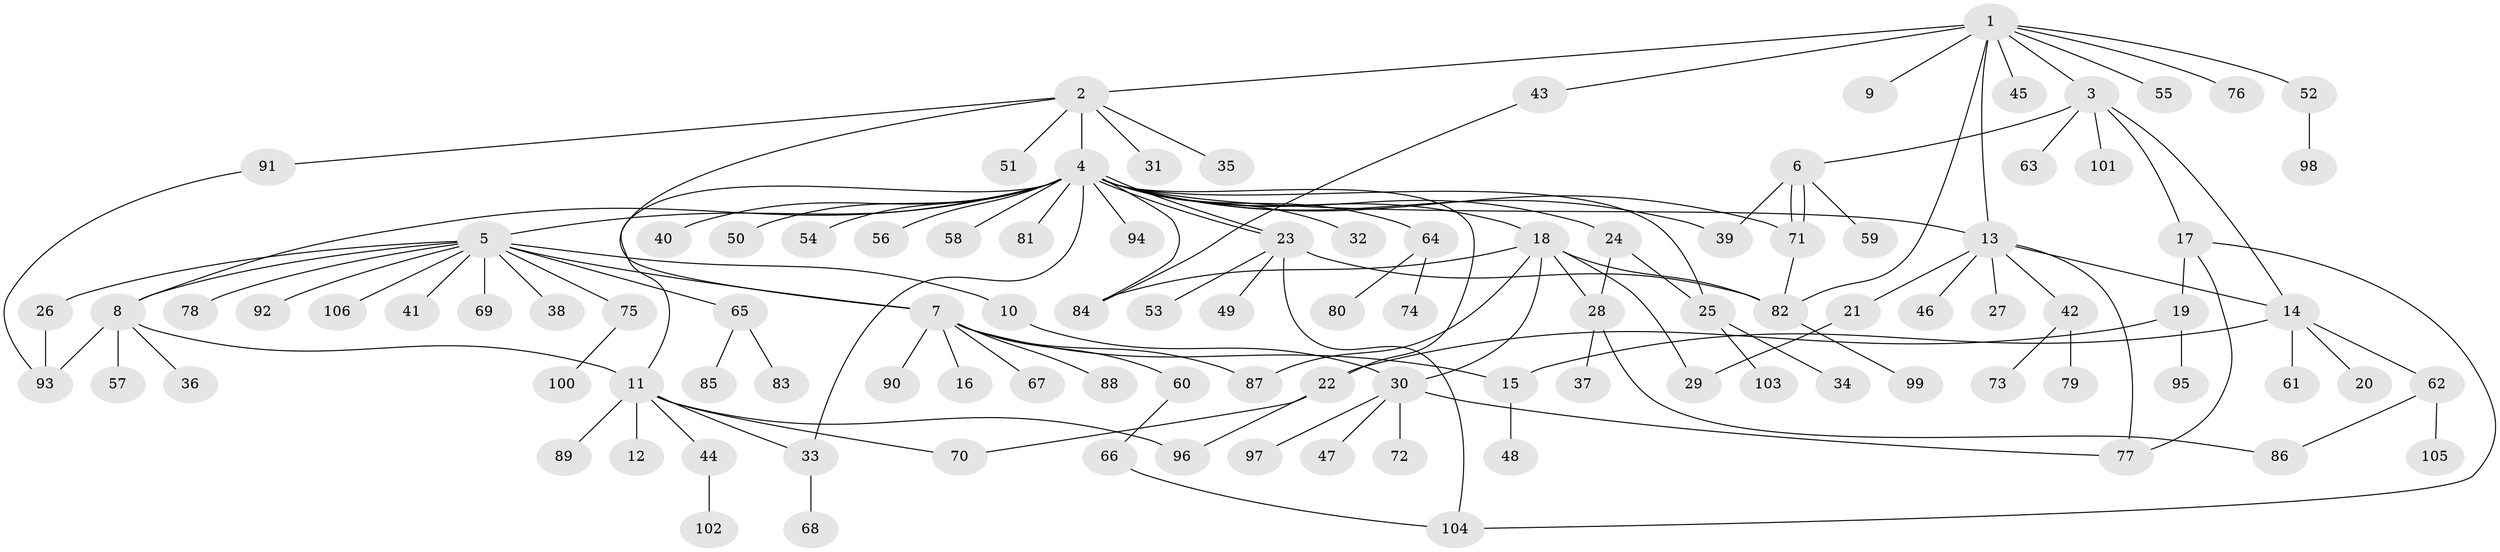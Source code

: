 // coarse degree distribution, {9: 0.03225806451612903, 7: 0.06451612903225806, 11: 0.03225806451612903, 10: 0.03225806451612903, 5: 0.06451612903225806, 6: 0.03225806451612903, 3: 0.0967741935483871, 2: 0.0967741935483871, 1: 0.5483870967741935}
// Generated by graph-tools (version 1.1) at 2025/18/03/04/25 18:18:19]
// undirected, 106 vertices, 136 edges
graph export_dot {
graph [start="1"]
  node [color=gray90,style=filled];
  1;
  2;
  3;
  4;
  5;
  6;
  7;
  8;
  9;
  10;
  11;
  12;
  13;
  14;
  15;
  16;
  17;
  18;
  19;
  20;
  21;
  22;
  23;
  24;
  25;
  26;
  27;
  28;
  29;
  30;
  31;
  32;
  33;
  34;
  35;
  36;
  37;
  38;
  39;
  40;
  41;
  42;
  43;
  44;
  45;
  46;
  47;
  48;
  49;
  50;
  51;
  52;
  53;
  54;
  55;
  56;
  57;
  58;
  59;
  60;
  61;
  62;
  63;
  64;
  65;
  66;
  67;
  68;
  69;
  70;
  71;
  72;
  73;
  74;
  75;
  76;
  77;
  78;
  79;
  80;
  81;
  82;
  83;
  84;
  85;
  86;
  87;
  88;
  89;
  90;
  91;
  92;
  93;
  94;
  95;
  96;
  97;
  98;
  99;
  100;
  101;
  102;
  103;
  104;
  105;
  106;
  1 -- 2;
  1 -- 3;
  1 -- 9;
  1 -- 13;
  1 -- 43;
  1 -- 45;
  1 -- 52;
  1 -- 55;
  1 -- 76;
  1 -- 82;
  2 -- 4;
  2 -- 7;
  2 -- 31;
  2 -- 35;
  2 -- 51;
  2 -- 91;
  3 -- 6;
  3 -- 14;
  3 -- 17;
  3 -- 63;
  3 -- 101;
  4 -- 5;
  4 -- 8;
  4 -- 11;
  4 -- 13;
  4 -- 18;
  4 -- 22;
  4 -- 23;
  4 -- 23;
  4 -- 24;
  4 -- 25;
  4 -- 32;
  4 -- 33;
  4 -- 39;
  4 -- 40;
  4 -- 50;
  4 -- 54;
  4 -- 56;
  4 -- 58;
  4 -- 64;
  4 -- 71;
  4 -- 81;
  4 -- 84;
  4 -- 94;
  5 -- 7;
  5 -- 8;
  5 -- 10;
  5 -- 26;
  5 -- 38;
  5 -- 41;
  5 -- 65;
  5 -- 69;
  5 -- 75;
  5 -- 78;
  5 -- 92;
  5 -- 106;
  6 -- 39;
  6 -- 59;
  6 -- 71;
  6 -- 71;
  7 -- 15;
  7 -- 16;
  7 -- 60;
  7 -- 67;
  7 -- 87;
  7 -- 88;
  7 -- 90;
  8 -- 11;
  8 -- 36;
  8 -- 57;
  8 -- 93;
  10 -- 30;
  11 -- 12;
  11 -- 33;
  11 -- 44;
  11 -- 70;
  11 -- 89;
  11 -- 96;
  13 -- 14;
  13 -- 21;
  13 -- 27;
  13 -- 42;
  13 -- 46;
  13 -- 77;
  14 -- 15;
  14 -- 20;
  14 -- 61;
  14 -- 62;
  15 -- 48;
  17 -- 19;
  17 -- 77;
  17 -- 104;
  18 -- 28;
  18 -- 29;
  18 -- 30;
  18 -- 82;
  18 -- 84;
  18 -- 87;
  19 -- 22;
  19 -- 95;
  21 -- 29;
  22 -- 70;
  22 -- 96;
  23 -- 49;
  23 -- 53;
  23 -- 82;
  23 -- 104;
  24 -- 25;
  24 -- 28;
  25 -- 34;
  25 -- 103;
  26 -- 93;
  28 -- 37;
  28 -- 86;
  30 -- 47;
  30 -- 72;
  30 -- 77;
  30 -- 97;
  33 -- 68;
  42 -- 73;
  42 -- 79;
  43 -- 84;
  44 -- 102;
  52 -- 98;
  60 -- 66;
  62 -- 86;
  62 -- 105;
  64 -- 74;
  64 -- 80;
  65 -- 83;
  65 -- 85;
  66 -- 104;
  71 -- 82;
  75 -- 100;
  82 -- 99;
  91 -- 93;
}
